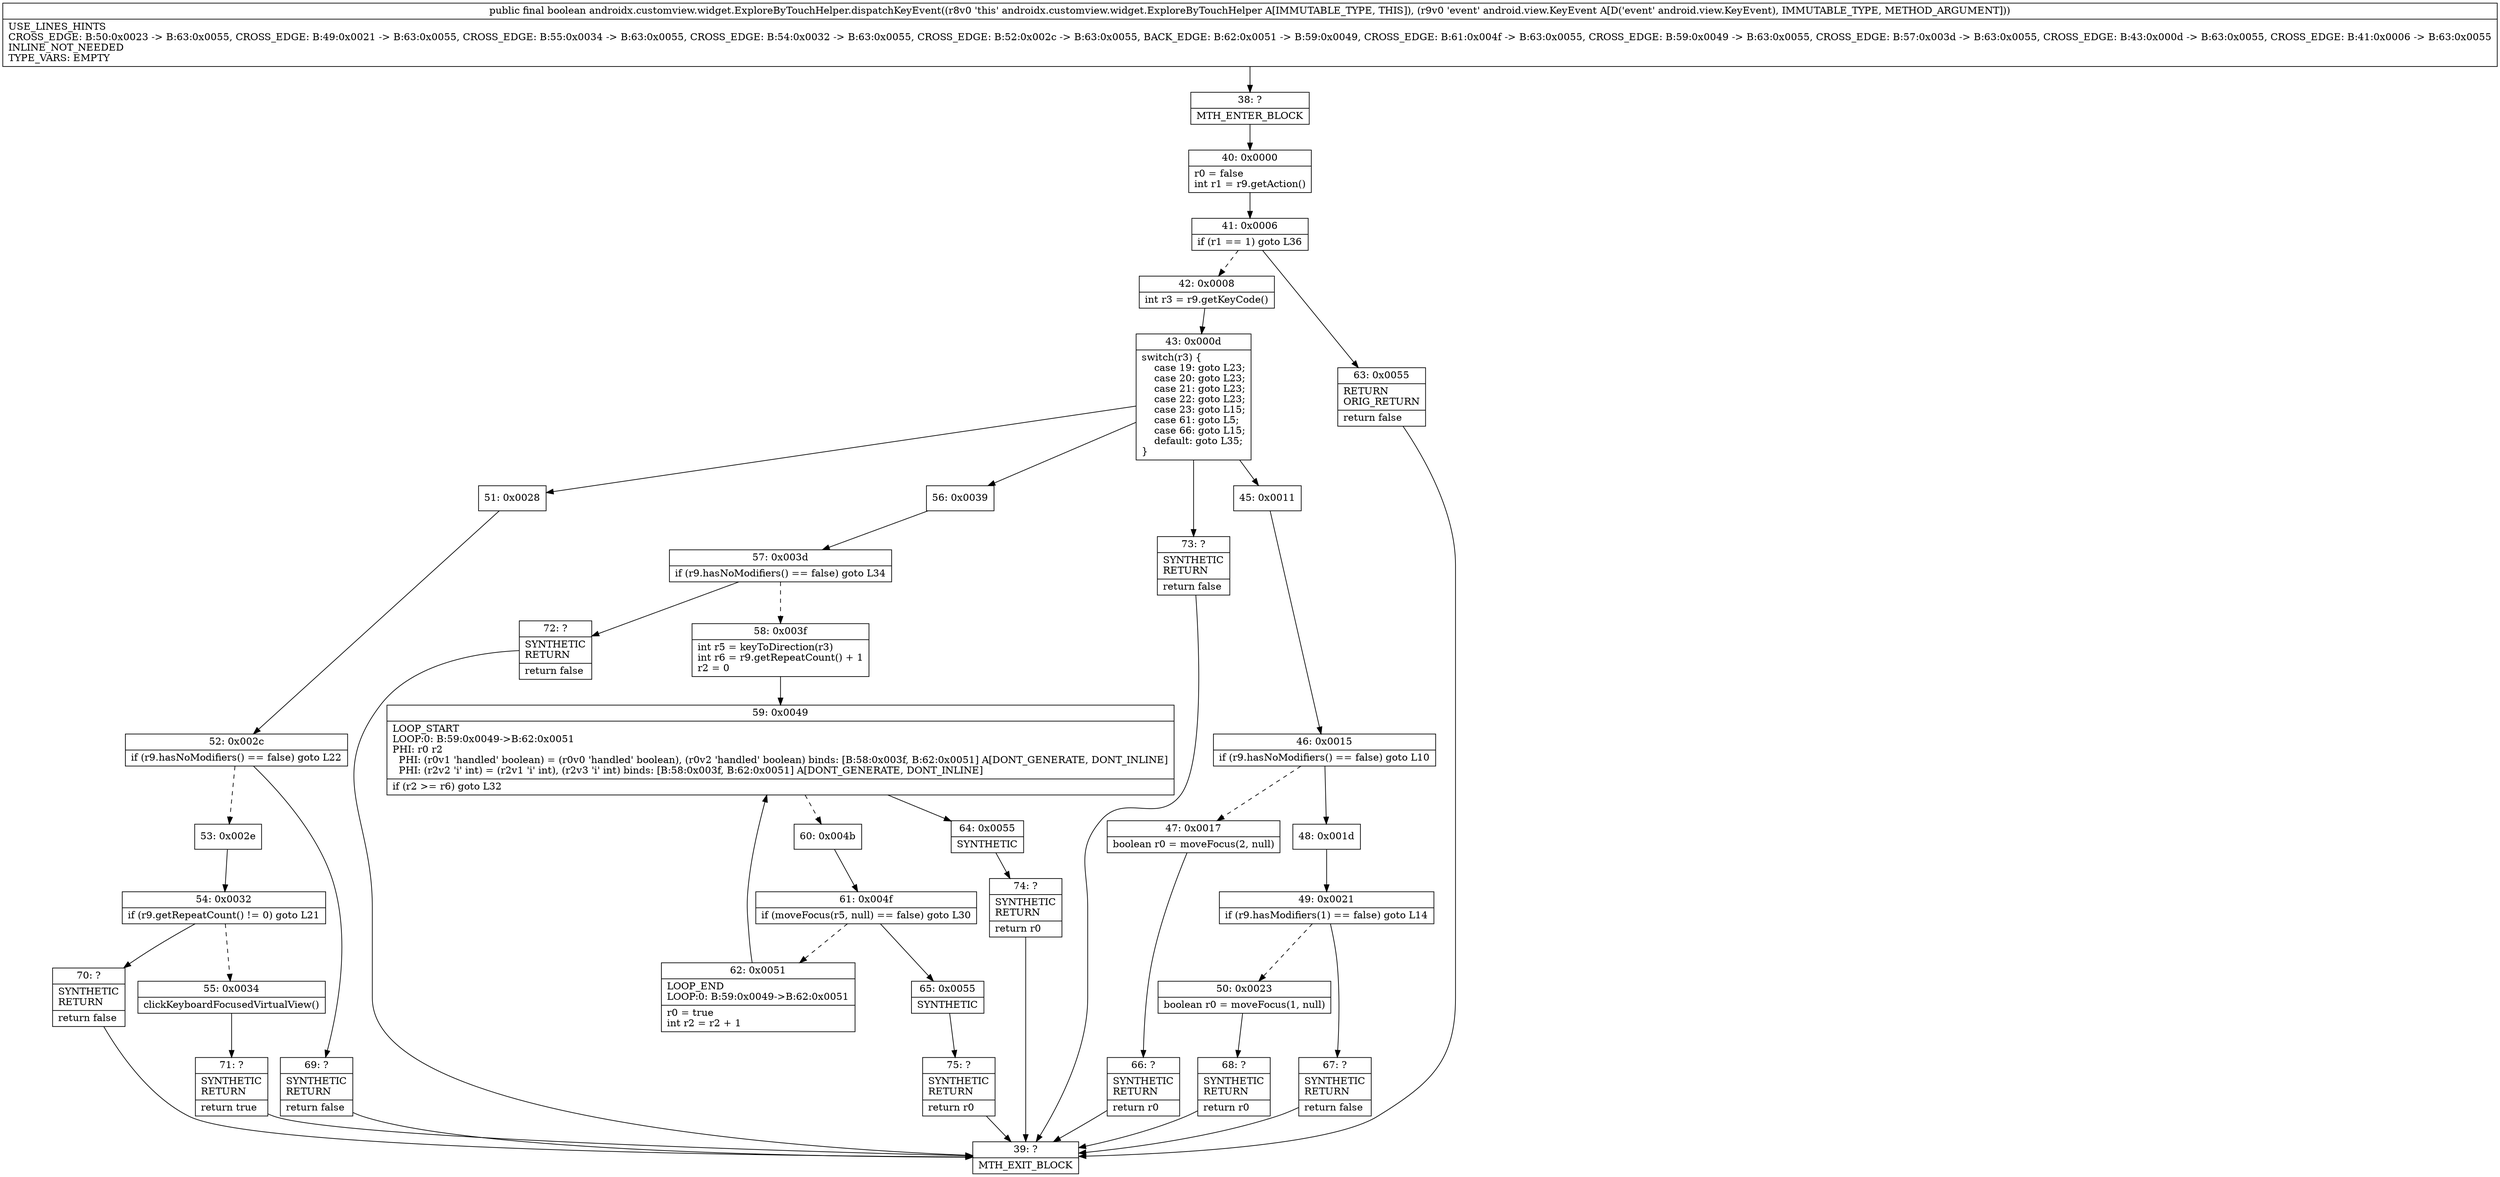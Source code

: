 digraph "CFG forandroidx.customview.widget.ExploreByTouchHelper.dispatchKeyEvent(Landroid\/view\/KeyEvent;)Z" {
Node_38 [shape=record,label="{38\:\ ?|MTH_ENTER_BLOCK\l}"];
Node_40 [shape=record,label="{40\:\ 0x0000|r0 = false\lint r1 = r9.getAction()\l}"];
Node_41 [shape=record,label="{41\:\ 0x0006|if (r1 == 1) goto L36\l}"];
Node_42 [shape=record,label="{42\:\ 0x0008|int r3 = r9.getKeyCode()\l}"];
Node_43 [shape=record,label="{43\:\ 0x000d|switch(r3) \{\l    case 19: goto L23;\l    case 20: goto L23;\l    case 21: goto L23;\l    case 22: goto L23;\l    case 23: goto L15;\l    case 61: goto L5;\l    case 66: goto L15;\l    default: goto L35;\l\}\l}"];
Node_45 [shape=record,label="{45\:\ 0x0011}"];
Node_46 [shape=record,label="{46\:\ 0x0015|if (r9.hasNoModifiers() == false) goto L10\l}"];
Node_47 [shape=record,label="{47\:\ 0x0017|boolean r0 = moveFocus(2, null)\l}"];
Node_66 [shape=record,label="{66\:\ ?|SYNTHETIC\lRETURN\l|return r0\l}"];
Node_39 [shape=record,label="{39\:\ ?|MTH_EXIT_BLOCK\l}"];
Node_48 [shape=record,label="{48\:\ 0x001d}"];
Node_49 [shape=record,label="{49\:\ 0x0021|if (r9.hasModifiers(1) == false) goto L14\l}"];
Node_50 [shape=record,label="{50\:\ 0x0023|boolean r0 = moveFocus(1, null)\l}"];
Node_68 [shape=record,label="{68\:\ ?|SYNTHETIC\lRETURN\l|return r0\l}"];
Node_67 [shape=record,label="{67\:\ ?|SYNTHETIC\lRETURN\l|return false\l}"];
Node_51 [shape=record,label="{51\:\ 0x0028}"];
Node_52 [shape=record,label="{52\:\ 0x002c|if (r9.hasNoModifiers() == false) goto L22\l}"];
Node_53 [shape=record,label="{53\:\ 0x002e}"];
Node_54 [shape=record,label="{54\:\ 0x0032|if (r9.getRepeatCount() != 0) goto L21\l}"];
Node_55 [shape=record,label="{55\:\ 0x0034|clickKeyboardFocusedVirtualView()\l}"];
Node_71 [shape=record,label="{71\:\ ?|SYNTHETIC\lRETURN\l|return true\l}"];
Node_70 [shape=record,label="{70\:\ ?|SYNTHETIC\lRETURN\l|return false\l}"];
Node_69 [shape=record,label="{69\:\ ?|SYNTHETIC\lRETURN\l|return false\l}"];
Node_56 [shape=record,label="{56\:\ 0x0039}"];
Node_57 [shape=record,label="{57\:\ 0x003d|if (r9.hasNoModifiers() == false) goto L34\l}"];
Node_58 [shape=record,label="{58\:\ 0x003f|int r5 = keyToDirection(r3)\lint r6 = r9.getRepeatCount() + 1\lr2 = 0\l}"];
Node_59 [shape=record,label="{59\:\ 0x0049|LOOP_START\lLOOP:0: B:59:0x0049\-\>B:62:0x0051\lPHI: r0 r2 \l  PHI: (r0v1 'handled' boolean) = (r0v0 'handled' boolean), (r0v2 'handled' boolean) binds: [B:58:0x003f, B:62:0x0051] A[DONT_GENERATE, DONT_INLINE]\l  PHI: (r2v2 'i' int) = (r2v1 'i' int), (r2v3 'i' int) binds: [B:58:0x003f, B:62:0x0051] A[DONT_GENERATE, DONT_INLINE]\l|if (r2 \>= r6) goto L32\l}"];
Node_60 [shape=record,label="{60\:\ 0x004b}"];
Node_61 [shape=record,label="{61\:\ 0x004f|if (moveFocus(r5, null) == false) goto L30\l}"];
Node_62 [shape=record,label="{62\:\ 0x0051|LOOP_END\lLOOP:0: B:59:0x0049\-\>B:62:0x0051\l|r0 = true\lint r2 = r2 + 1\l}"];
Node_65 [shape=record,label="{65\:\ 0x0055|SYNTHETIC\l}"];
Node_75 [shape=record,label="{75\:\ ?|SYNTHETIC\lRETURN\l|return r0\l}"];
Node_64 [shape=record,label="{64\:\ 0x0055|SYNTHETIC\l}"];
Node_74 [shape=record,label="{74\:\ ?|SYNTHETIC\lRETURN\l|return r0\l}"];
Node_72 [shape=record,label="{72\:\ ?|SYNTHETIC\lRETURN\l|return false\l}"];
Node_73 [shape=record,label="{73\:\ ?|SYNTHETIC\lRETURN\l|return false\l}"];
Node_63 [shape=record,label="{63\:\ 0x0055|RETURN\lORIG_RETURN\l|return false\l}"];
MethodNode[shape=record,label="{public final boolean androidx.customview.widget.ExploreByTouchHelper.dispatchKeyEvent((r8v0 'this' androidx.customview.widget.ExploreByTouchHelper A[IMMUTABLE_TYPE, THIS]), (r9v0 'event' android.view.KeyEvent A[D('event' android.view.KeyEvent), IMMUTABLE_TYPE, METHOD_ARGUMENT]))  | USE_LINES_HINTS\lCROSS_EDGE: B:50:0x0023 \-\> B:63:0x0055, CROSS_EDGE: B:49:0x0021 \-\> B:63:0x0055, CROSS_EDGE: B:55:0x0034 \-\> B:63:0x0055, CROSS_EDGE: B:54:0x0032 \-\> B:63:0x0055, CROSS_EDGE: B:52:0x002c \-\> B:63:0x0055, BACK_EDGE: B:62:0x0051 \-\> B:59:0x0049, CROSS_EDGE: B:61:0x004f \-\> B:63:0x0055, CROSS_EDGE: B:59:0x0049 \-\> B:63:0x0055, CROSS_EDGE: B:57:0x003d \-\> B:63:0x0055, CROSS_EDGE: B:43:0x000d \-\> B:63:0x0055, CROSS_EDGE: B:41:0x0006 \-\> B:63:0x0055\lINLINE_NOT_NEEDED\lTYPE_VARS: EMPTY\l}"];
MethodNode -> Node_38;Node_38 -> Node_40;
Node_40 -> Node_41;
Node_41 -> Node_42[style=dashed];
Node_41 -> Node_63;
Node_42 -> Node_43;
Node_43 -> Node_45;
Node_43 -> Node_51;
Node_43 -> Node_56;
Node_43 -> Node_73;
Node_45 -> Node_46;
Node_46 -> Node_47[style=dashed];
Node_46 -> Node_48;
Node_47 -> Node_66;
Node_66 -> Node_39;
Node_48 -> Node_49;
Node_49 -> Node_50[style=dashed];
Node_49 -> Node_67;
Node_50 -> Node_68;
Node_68 -> Node_39;
Node_67 -> Node_39;
Node_51 -> Node_52;
Node_52 -> Node_53[style=dashed];
Node_52 -> Node_69;
Node_53 -> Node_54;
Node_54 -> Node_55[style=dashed];
Node_54 -> Node_70;
Node_55 -> Node_71;
Node_71 -> Node_39;
Node_70 -> Node_39;
Node_69 -> Node_39;
Node_56 -> Node_57;
Node_57 -> Node_58[style=dashed];
Node_57 -> Node_72;
Node_58 -> Node_59;
Node_59 -> Node_60[style=dashed];
Node_59 -> Node_64;
Node_60 -> Node_61;
Node_61 -> Node_62[style=dashed];
Node_61 -> Node_65;
Node_62 -> Node_59;
Node_65 -> Node_75;
Node_75 -> Node_39;
Node_64 -> Node_74;
Node_74 -> Node_39;
Node_72 -> Node_39;
Node_73 -> Node_39;
Node_63 -> Node_39;
}


